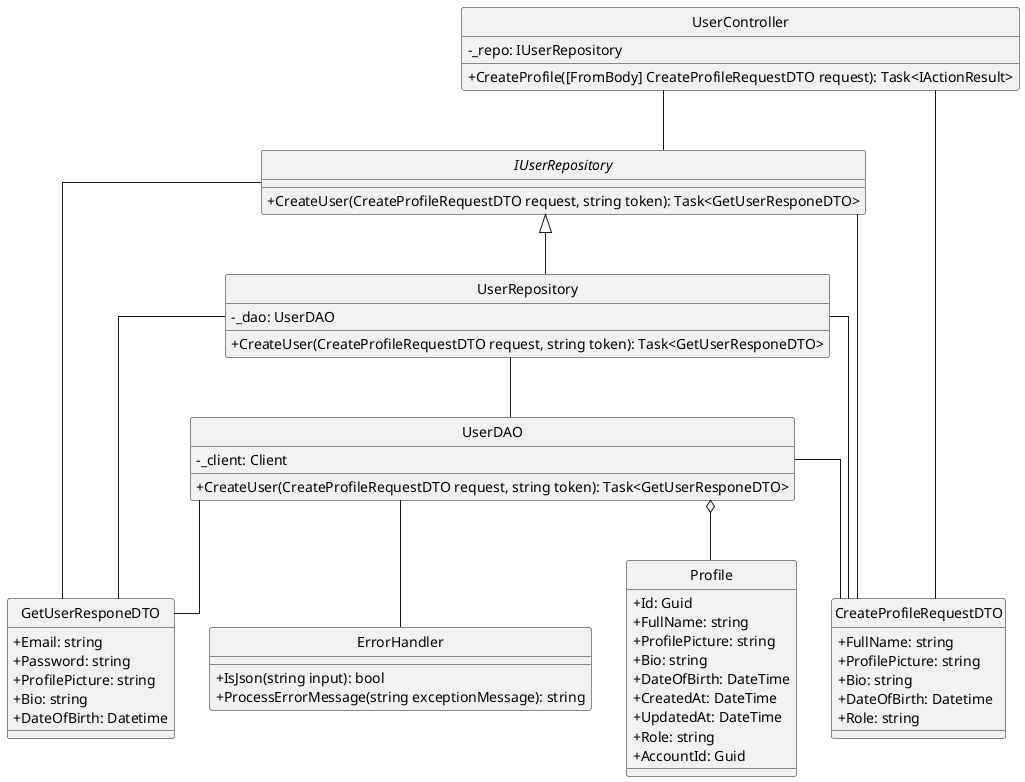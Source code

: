 @startuml getUserById
hide circle
skinparam classAttributeIconSize 0
skinparam linetype ortho
class UserController{
    - _repo: IUserRepository
    + CreateProfile([FromBody] CreateProfileRequestDTO request): Task<IActionResult>
}

class ErrorHandler {
    + IsJson(string input): bool
    + ProcessErrorMessage(string exceptionMessage): string
} 

interface IUserRepository {
    + CreateUser(CreateProfileRequestDTO request, string token): Task<GetUserResponeDTO>
}

class UserRepository {
    - _dao: UserDAO
    + CreateUser(CreateProfileRequestDTO request, string token): Task<GetUserResponeDTO>
}

class UserDAO {
    - _client: Client
    + CreateUser(CreateProfileRequestDTO request, string token): Task<GetUserResponeDTO>
}

class GetUserResponeDTO {
    + Email: string
    + Password: string 
    + ProfilePicture: string
    + Bio: string 
    + DateOfBirth: Datetime
}

class CreateProfileRequestDTO {
    + FullName: string      
    + ProfilePicture: string
    + Bio: string 
    + DateOfBirth: Datetime
    + Role: string
}

class Profile {
    + Id: Guid
    + FullName: string
    + ProfilePicture: string
    + Bio: string
    + DateOfBirth: DateTime
    + CreatedAt: DateTime
    + UpdatedAt: DateTime
    + Role: string
    + AccountId: Guid
}

UserController -- IUserRepository 
UserController -- CreateProfileRequestDTO

IUserRepository -- GetUserResponeDTO
IUserRepository -- CreateProfileRequestDTO
IUserRepository <|-- UserRepository

UserRepository -- GetUserResponeDTO
UserRepository --CreateProfileRequestDTO
UserRepository -- UserDAO

UserDAO -- ErrorHandler
UserDAO -- GetUserResponeDTO
UserDAO -- CreateProfileRequestDTO

UserDAO o-- Profile

@enduml
